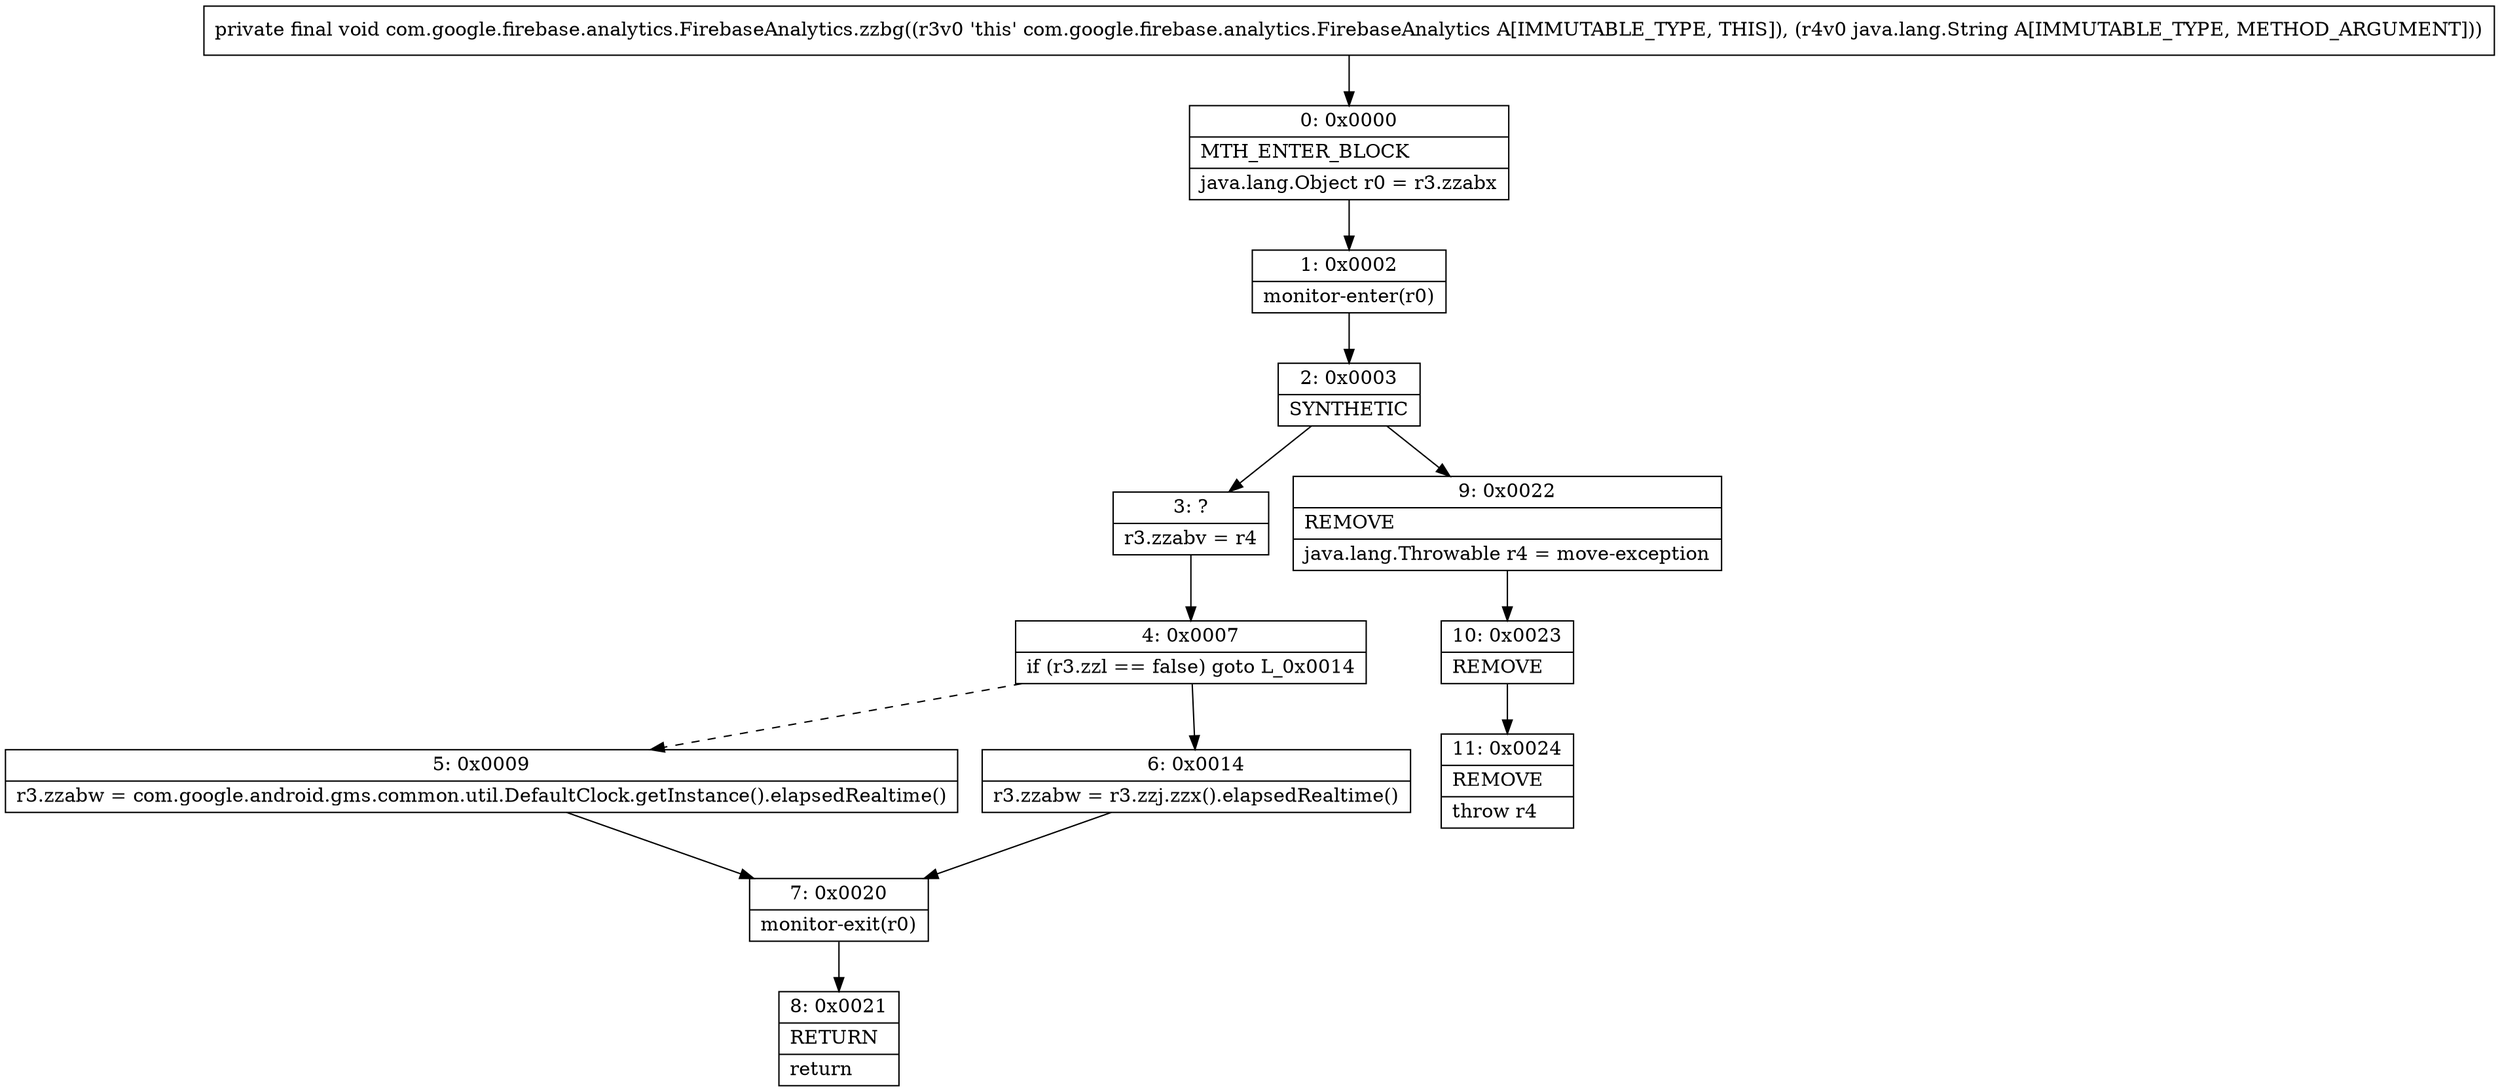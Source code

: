 digraph "CFG forcom.google.firebase.analytics.FirebaseAnalytics.zzbg(Ljava\/lang\/String;)V" {
Node_0 [shape=record,label="{0\:\ 0x0000|MTH_ENTER_BLOCK\l|java.lang.Object r0 = r3.zzabx\l}"];
Node_1 [shape=record,label="{1\:\ 0x0002|monitor\-enter(r0)\l}"];
Node_2 [shape=record,label="{2\:\ 0x0003|SYNTHETIC\l}"];
Node_3 [shape=record,label="{3\:\ ?|r3.zzabv = r4\l}"];
Node_4 [shape=record,label="{4\:\ 0x0007|if (r3.zzl == false) goto L_0x0014\l}"];
Node_5 [shape=record,label="{5\:\ 0x0009|r3.zzabw = com.google.android.gms.common.util.DefaultClock.getInstance().elapsedRealtime()\l}"];
Node_6 [shape=record,label="{6\:\ 0x0014|r3.zzabw = r3.zzj.zzx().elapsedRealtime()\l}"];
Node_7 [shape=record,label="{7\:\ 0x0020|monitor\-exit(r0)\l}"];
Node_8 [shape=record,label="{8\:\ 0x0021|RETURN\l|return\l}"];
Node_9 [shape=record,label="{9\:\ 0x0022|REMOVE\l|java.lang.Throwable r4 = move\-exception\l}"];
Node_10 [shape=record,label="{10\:\ 0x0023|REMOVE\l}"];
Node_11 [shape=record,label="{11\:\ 0x0024|REMOVE\l|throw r4\l}"];
MethodNode[shape=record,label="{private final void com.google.firebase.analytics.FirebaseAnalytics.zzbg((r3v0 'this' com.google.firebase.analytics.FirebaseAnalytics A[IMMUTABLE_TYPE, THIS]), (r4v0 java.lang.String A[IMMUTABLE_TYPE, METHOD_ARGUMENT])) }"];
MethodNode -> Node_0;
Node_0 -> Node_1;
Node_1 -> Node_2;
Node_2 -> Node_3;
Node_2 -> Node_9;
Node_3 -> Node_4;
Node_4 -> Node_5[style=dashed];
Node_4 -> Node_6;
Node_5 -> Node_7;
Node_6 -> Node_7;
Node_7 -> Node_8;
Node_9 -> Node_10;
Node_10 -> Node_11;
}

